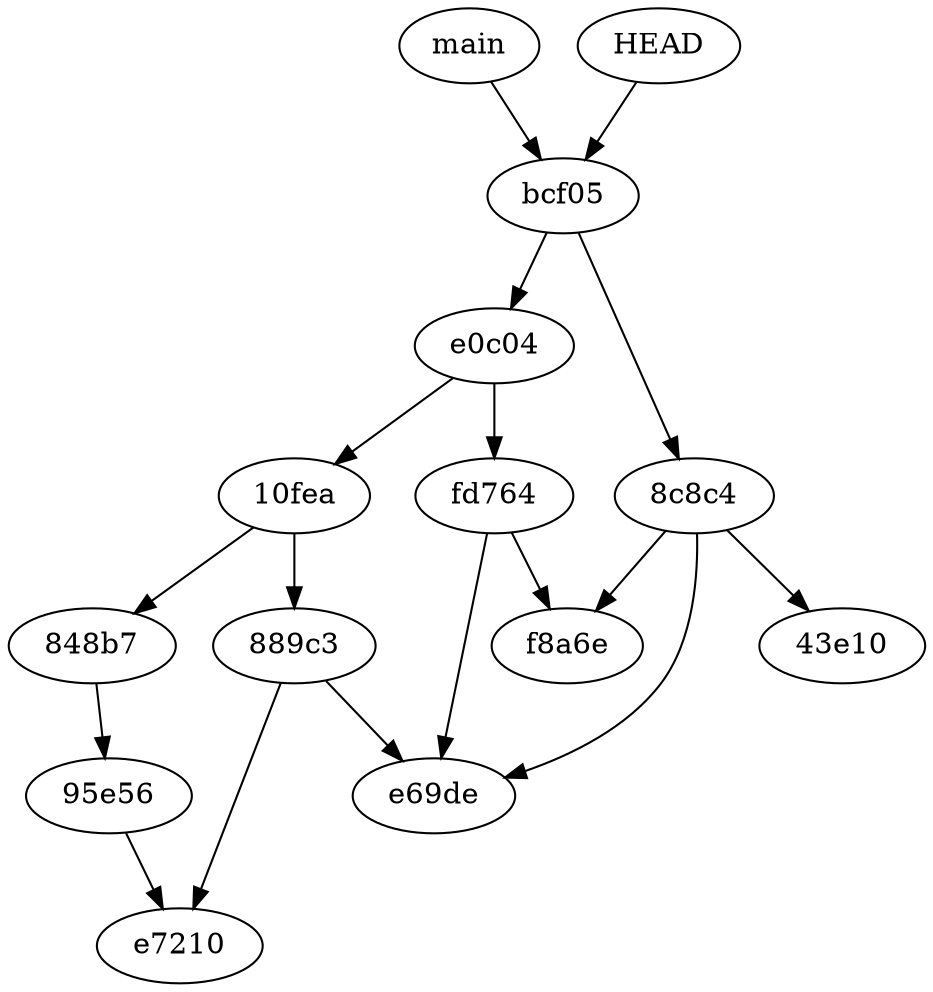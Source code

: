 strict digraph "" {
	bcf05	[bname=bcf05,
		btype=Commit,
		message="Geir has contetn
"];
	e0c04	[bname=e0c04,
		btype=Commit,
		message="Added geir
"];
	bcf05 -> e0c04;
	"8c8c4"	[bname="8c8c4",
		btype=Tree,
		children="[['e69de', 'first_file.txt'], ['43e10', 'geir.py'], ['f8a6e', 'per.py']]"];
	bcf05 -> "8c8c4";
	"10fea"	[bname="10fea",
		btype=Commit,
		message="Added per.py
"];
	e0c04 -> "10fea";
	fd764	[bname=fd764,
		btype=Tree,
		children="[['e69de', 'first_file.txt'], ['e69de', 'geir.py'], ['f8a6e', 'per.py']]"];
	e0c04 -> fd764;
	e69de	[bname=e69de,
		btype=Blob,
		name="per.py"];
	"8c8c4" -> e69de;
	"43e10"	[bname="43e10",
		btype=Blob,
		name="geir.py"];
	"8c8c4" -> "43e10";
	f8a6e	[bname=f8a6e,
		btype=Blob,
		name="per.py"];
	"8c8c4" -> f8a6e;
	"848b7"	[bname="848b7",
		btype=Commit,
		message="First commit
"];
	"10fea" -> "848b7";
	"889c3"	[bname="889c3",
		btype=Tree,
		children="[['e7210', 'first_file.txt'], ['e69de', 'per.py']]"];
	"10fea" -> "889c3";
	fd764 -> e69de;
	fd764 -> f8a6e;
	"95e56"	[bname="95e56",
		btype=Tree,
		children="[['e7210', 'first_file.txt']]"];
	"848b7" -> "95e56";
	"889c3" -> e69de;
	e7210	[bname=e7210,
		btype=Blob,
		name="first_file.txt"];
	"889c3" -> e7210;
	"95e56" -> e7210;
	main	[bname=main,
		btype=Branch];
	main -> bcf05;
	HEAD	[bname=HEAD];
	HEAD -> bcf05;
}

